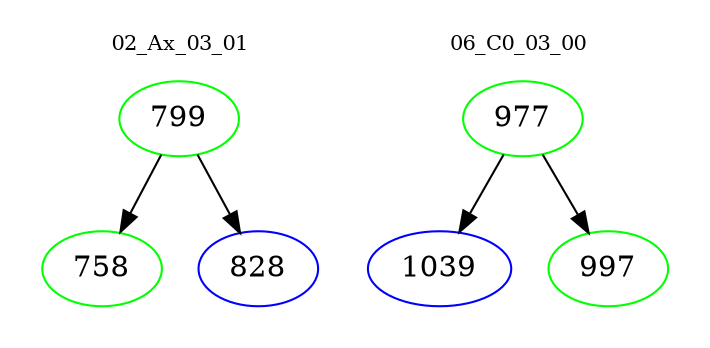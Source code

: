 digraph{
subgraph cluster_0 {
color = white
label = "02_Ax_03_01";
fontsize=10;
T0_799 [label="799", color="green"]
T0_799 -> T0_758 [color="black"]
T0_758 [label="758", color="green"]
T0_799 -> T0_828 [color="black"]
T0_828 [label="828", color="blue"]
}
subgraph cluster_1 {
color = white
label = "06_C0_03_00";
fontsize=10;
T1_977 [label="977", color="green"]
T1_977 -> T1_1039 [color="black"]
T1_1039 [label="1039", color="blue"]
T1_977 -> T1_997 [color="black"]
T1_997 [label="997", color="green"]
}
}
